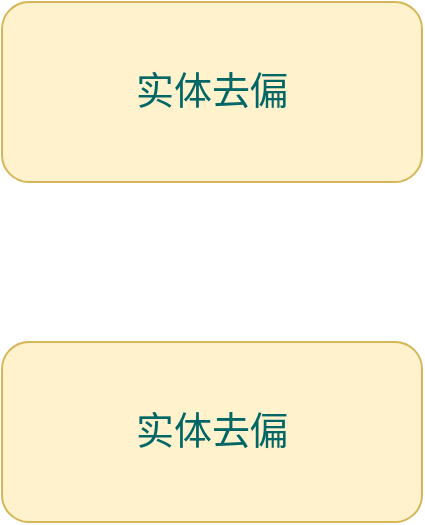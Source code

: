 <mxfile version="20.5.1" type="github">
  <diagram id="L-MYgFU7t1Wd9B6l5E1I" name="第 1 页">
    <mxGraphModel dx="1732" dy="876" grid="1" gridSize="10" guides="1" tooltips="1" connect="1" arrows="1" fold="1" page="1" pageScale="1" pageWidth="1169" pageHeight="827" math="0" shadow="0">
      <root>
        <mxCell id="0" />
        <mxCell id="1" parent="0" />
        <mxCell id="GGLP2LOhdoPwG8EAP_vs-1" value="&lt;font style=&quot;font-size: 19px;&quot; color=&quot;#006666&quot;&gt;实体去偏&lt;/font&gt;" style="rounded=1;whiteSpace=wrap;html=1;fillColor=#fff2cc;strokeColor=#d6b656;" vertex="1" parent="1">
          <mxGeometry x="200" y="210" width="210" height="90" as="geometry" />
        </mxCell>
        <mxCell id="GGLP2LOhdoPwG8EAP_vs-2" value="&lt;font style=&quot;font-size: 19px;&quot; color=&quot;#006666&quot;&gt;实体去偏&lt;/font&gt;" style="rounded=1;whiteSpace=wrap;html=1;fillColor=#fff2cc;strokeColor=#d6b656;" vertex="1" parent="1">
          <mxGeometry x="200" y="380" width="210" height="90" as="geometry" />
        </mxCell>
      </root>
    </mxGraphModel>
  </diagram>
</mxfile>
